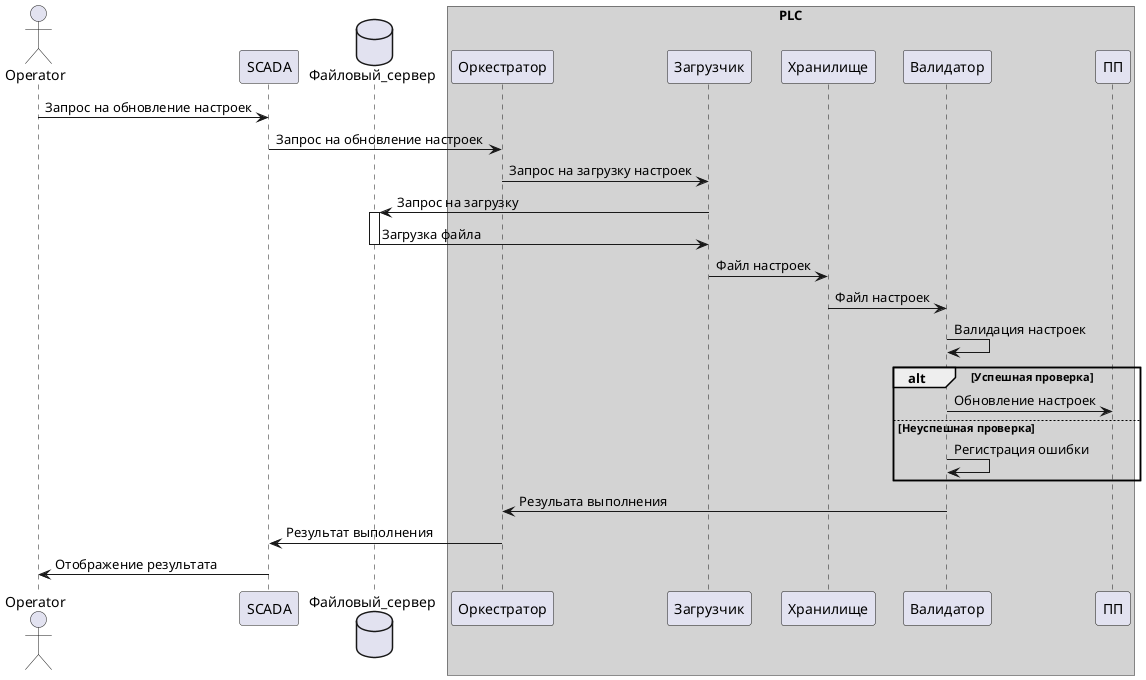 @startuml update_settings
actor       Operator            as o
participant SCADA               as scada
database    Файловый_сервер     as db

box "PLC" #LightGray
    participant Оркестратор     as orchestrator
    participant Загрузчик       as downloader
    participant Хранилище       as storage
    participant Валидатор       as validator
    participant ПП              as app
endbox


o -> scada: Запрос на обновление настроек
scada -> orchestrator: Запрос на обновление настроек
orchestrator -> downloader: Запрос на загрузку настроек
downloader -> db++: Запрос на загрузку
db -> downloader: Загрузка файла
db--
downloader -> storage: Файл настроек
storage -> validator: Файл настроек

validator -> validator: Валидация настроек
alt Успешная проверка
    validator -> app: Обновление настроек
else Неуспешная проверка
    validator -> validator: Регистрация ошибки
end
validator -> orchestrator: Резульата выполнения
orchestrator -> scada: Результат выполнения
scada -> o: Отображение результата

@enduml